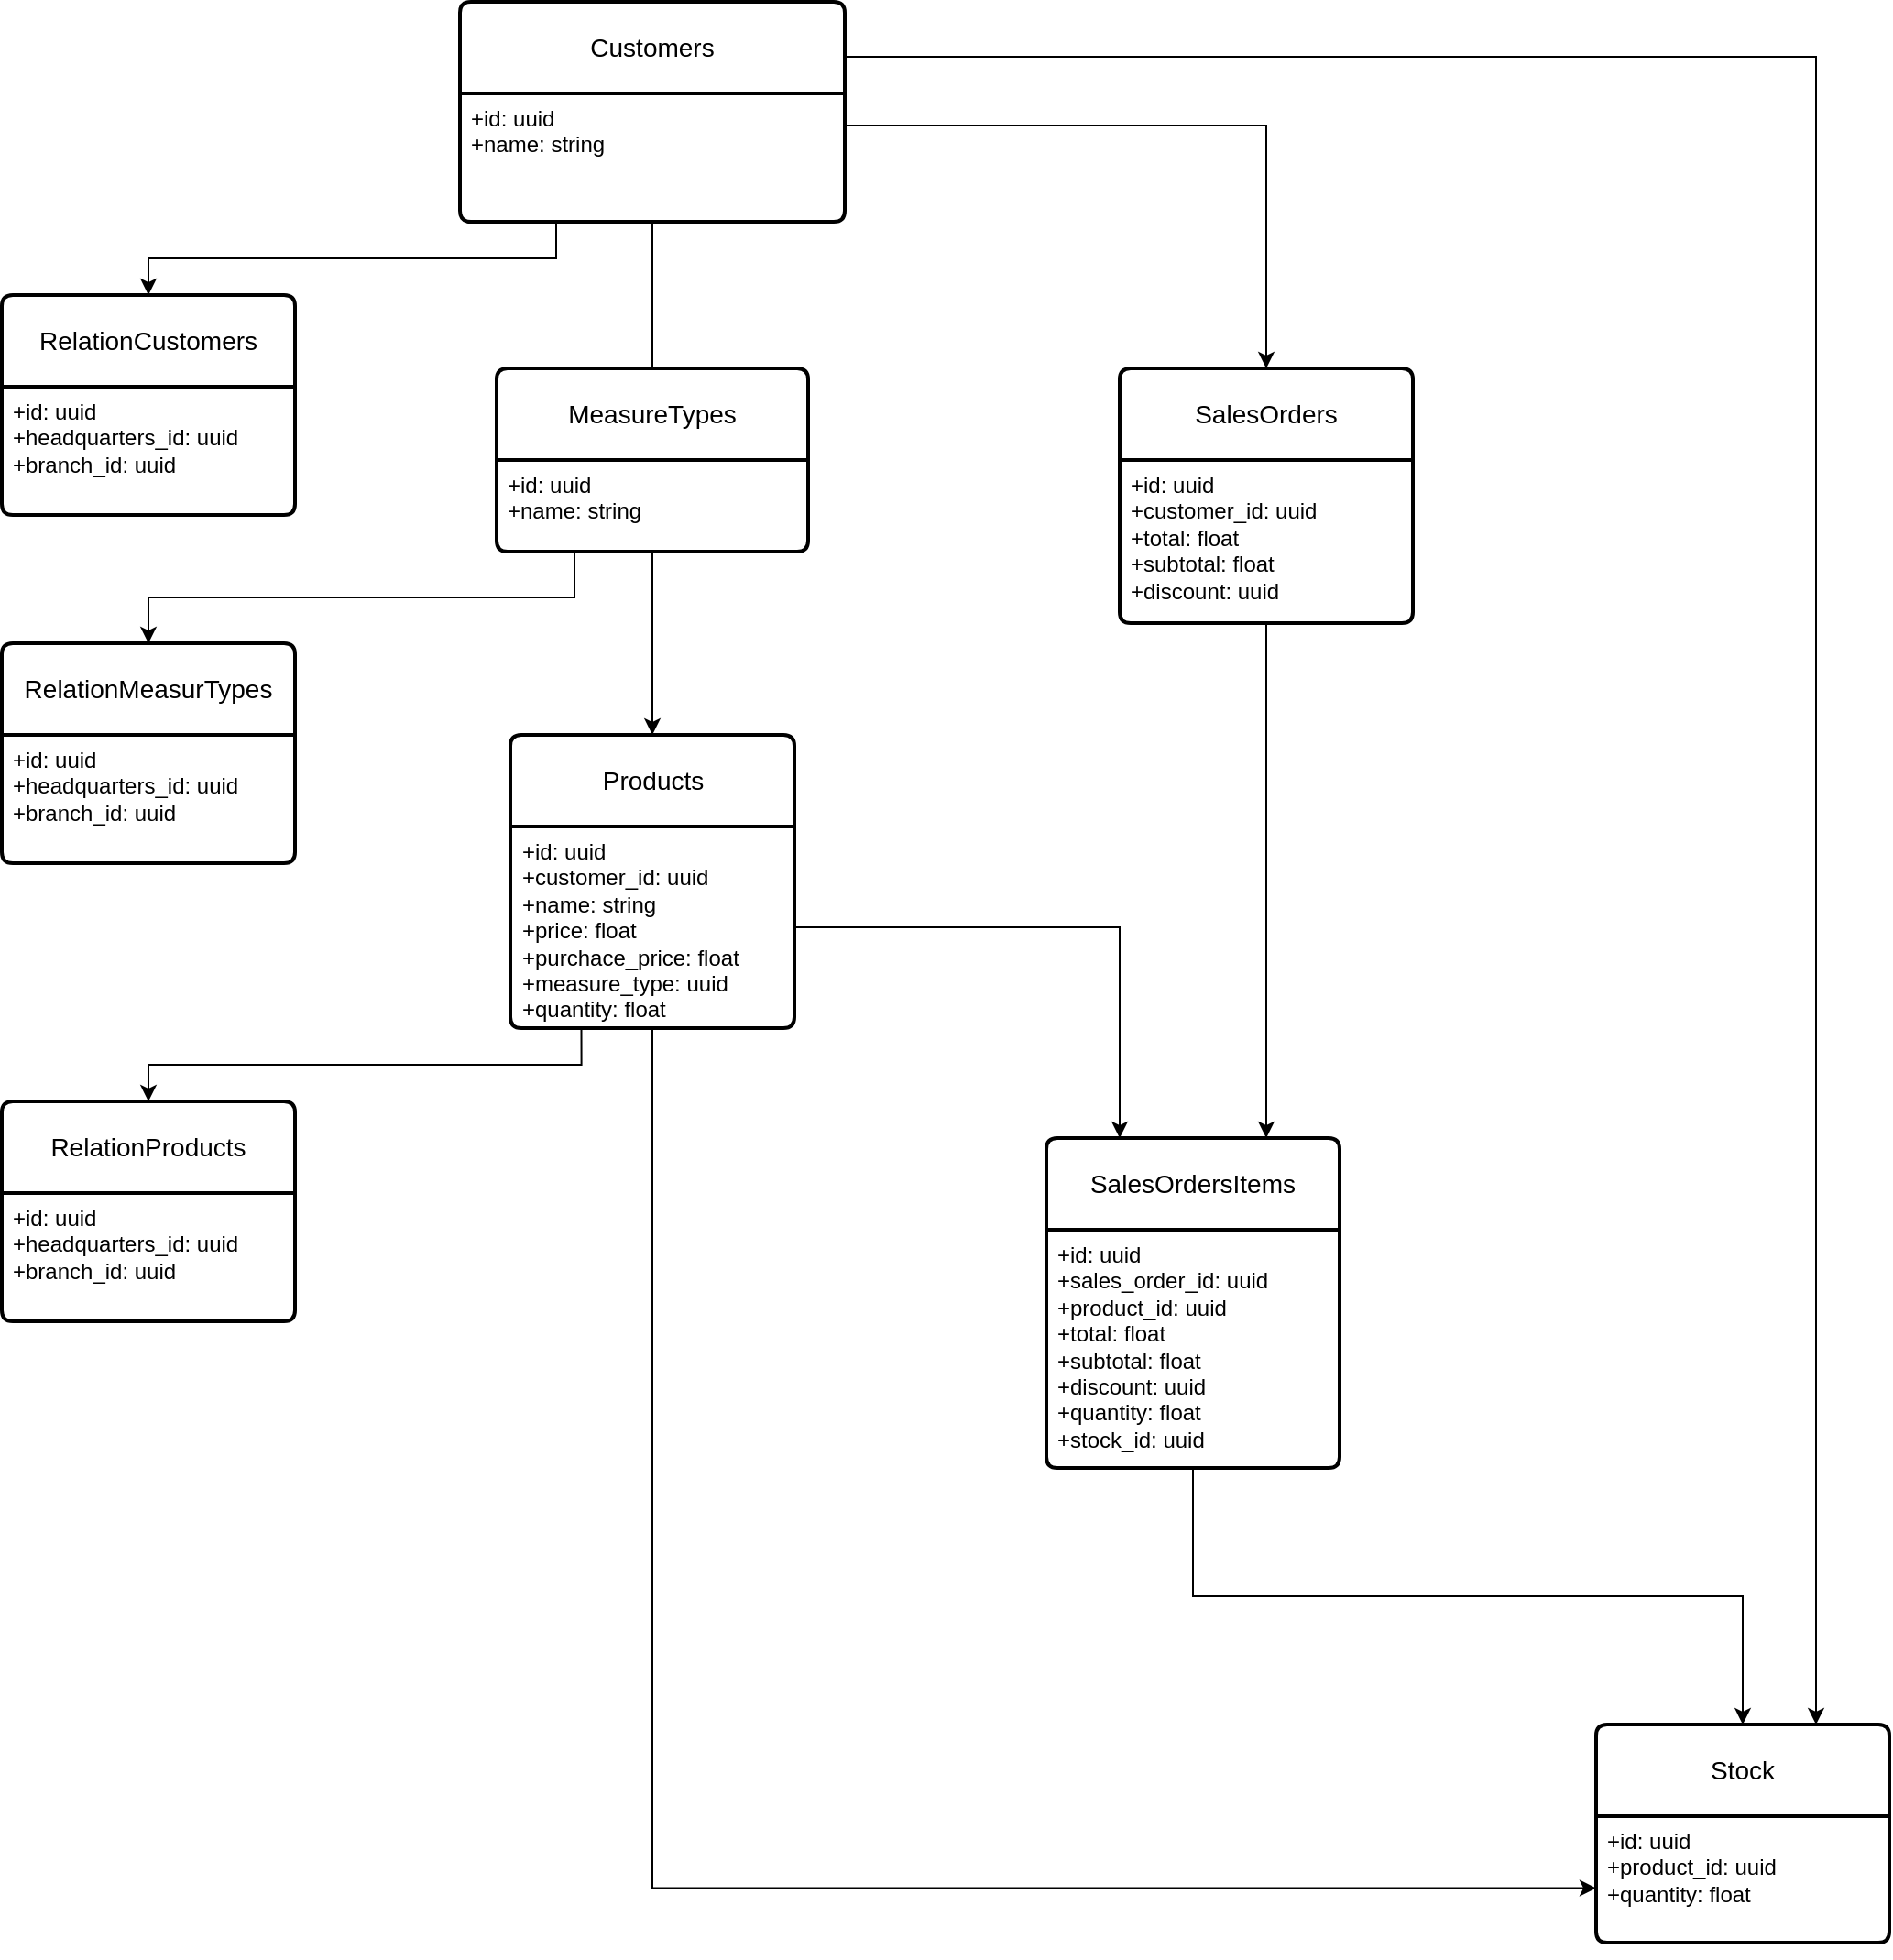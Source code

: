 <mxfile version="21.0.6" type="github">
  <diagram name="Page-1" id="nxwIT-kHE_l-Tn-R5DCq">
    <mxGraphModel dx="3056" dy="2325" grid="1" gridSize="10" guides="1" tooltips="1" connect="1" arrows="1" fold="1" page="1" pageScale="1" pageWidth="850" pageHeight="1100" math="0" shadow="0">
      <root>
        <mxCell id="0" />
        <mxCell id="1" parent="0" />
        <mxCell id="o6lEr-tVOUgCdZaqPOdw-71" style="edgeStyle=orthogonalEdgeStyle;rounded=0;orthogonalLoop=1;jettySize=auto;html=1;exitX=1;exitY=0.25;exitDx=0;exitDy=0;entryX=0.75;entryY=0;entryDx=0;entryDy=0;" edge="1" parent="1" source="o6lEr-tVOUgCdZaqPOdw-1" target="o6lEr-tVOUgCdZaqPOdw-50">
          <mxGeometry relative="1" as="geometry" />
        </mxCell>
        <mxCell id="o6lEr-tVOUgCdZaqPOdw-1" value="Customers" style="swimlane;childLayout=stackLayout;horizontal=1;startSize=50;horizontalStack=0;rounded=1;fontSize=14;fontStyle=0;strokeWidth=2;resizeParent=0;resizeLast=1;shadow=0;dashed=0;align=center;arcSize=4;whiteSpace=wrap;html=1;" vertex="1" parent="1">
          <mxGeometry x="250" y="-270" width="210" height="120" as="geometry">
            <mxRectangle x="90" y="50" width="110" height="50" as="alternateBounds" />
          </mxGeometry>
        </mxCell>
        <mxCell id="o6lEr-tVOUgCdZaqPOdw-2" value="+id: uuid&lt;br&gt;+name: string" style="align=left;strokeColor=none;fillColor=none;spacingLeft=4;fontSize=12;verticalAlign=top;resizable=0;rotatable=0;part=1;html=1;" vertex="1" parent="o6lEr-tVOUgCdZaqPOdw-1">
          <mxGeometry y="50" width="210" height="70" as="geometry" />
        </mxCell>
        <mxCell id="o6lEr-tVOUgCdZaqPOdw-3" value="RelationCustomers" style="swimlane;childLayout=stackLayout;horizontal=1;startSize=50;horizontalStack=0;rounded=1;fontSize=14;fontStyle=0;strokeWidth=2;resizeParent=0;resizeLast=1;shadow=0;dashed=0;align=center;arcSize=4;whiteSpace=wrap;html=1;" vertex="1" parent="1">
          <mxGeometry y="-110" width="160" height="120" as="geometry">
            <mxRectangle x="90" y="50" width="110" height="50" as="alternateBounds" />
          </mxGeometry>
        </mxCell>
        <mxCell id="o6lEr-tVOUgCdZaqPOdw-4" value="+id: uuid&lt;br&gt;+headquarters_id: uuid&lt;br&gt;+branch_id: uuid" style="align=left;strokeColor=none;fillColor=none;spacingLeft=4;fontSize=12;verticalAlign=top;resizable=0;rotatable=0;part=1;html=1;" vertex="1" parent="o6lEr-tVOUgCdZaqPOdw-3">
          <mxGeometry y="50" width="160" height="70" as="geometry" />
        </mxCell>
        <mxCell id="o6lEr-tVOUgCdZaqPOdw-7" value="Products" style="swimlane;childLayout=stackLayout;horizontal=1;startSize=50;horizontalStack=0;rounded=1;fontSize=14;fontStyle=0;strokeWidth=2;resizeParent=0;resizeLast=1;shadow=0;dashed=0;align=center;arcSize=4;whiteSpace=wrap;html=1;" vertex="1" parent="1">
          <mxGeometry x="277.5" y="130" width="155" height="160" as="geometry">
            <mxRectangle x="90" y="50" width="110" height="50" as="alternateBounds" />
          </mxGeometry>
        </mxCell>
        <mxCell id="o6lEr-tVOUgCdZaqPOdw-8" value="+id: uuid&lt;br&gt;+customer_id: uuid&lt;br&gt;+name: string&lt;br&gt;+price: float&lt;br&gt;+purchace_price: float&lt;br&gt;+measure_type: uuid&lt;br&gt;+quantity: float" style="align=left;strokeColor=none;fillColor=none;spacingLeft=4;fontSize=12;verticalAlign=top;resizable=0;rotatable=0;part=1;html=1;" vertex="1" parent="o6lEr-tVOUgCdZaqPOdw-7">
          <mxGeometry y="50" width="155" height="110" as="geometry" />
        </mxCell>
        <mxCell id="o6lEr-tVOUgCdZaqPOdw-17" style="edgeStyle=orthogonalEdgeStyle;rounded=0;orthogonalLoop=1;jettySize=auto;html=1;exitX=0.5;exitY=1;exitDx=0;exitDy=0;" edge="1" parent="o6lEr-tVOUgCdZaqPOdw-7" source="o6lEr-tVOUgCdZaqPOdw-8" target="o6lEr-tVOUgCdZaqPOdw-8">
          <mxGeometry relative="1" as="geometry" />
        </mxCell>
        <mxCell id="o6lEr-tVOUgCdZaqPOdw-9" style="edgeStyle=orthogonalEdgeStyle;rounded=0;orthogonalLoop=1;jettySize=auto;html=1;exitX=0.25;exitY=1;exitDx=0;exitDy=0;entryX=0.5;entryY=0;entryDx=0;entryDy=0;" edge="1" parent="1" source="o6lEr-tVOUgCdZaqPOdw-2" target="o6lEr-tVOUgCdZaqPOdw-3">
          <mxGeometry relative="1" as="geometry" />
        </mxCell>
        <mxCell id="o6lEr-tVOUgCdZaqPOdw-10" style="edgeStyle=orthogonalEdgeStyle;rounded=0;orthogonalLoop=1;jettySize=auto;html=1;entryX=0.5;entryY=0;entryDx=0;entryDy=0;startArrow=none;" edge="1" parent="1" source="o6lEr-tVOUgCdZaqPOdw-13" target="o6lEr-tVOUgCdZaqPOdw-7">
          <mxGeometry relative="1" as="geometry" />
        </mxCell>
        <mxCell id="o6lEr-tVOUgCdZaqPOdw-19" value="RelationProducts" style="swimlane;childLayout=stackLayout;horizontal=1;startSize=50;horizontalStack=0;rounded=1;fontSize=14;fontStyle=0;strokeWidth=2;resizeParent=0;resizeLast=1;shadow=0;dashed=0;align=center;arcSize=4;whiteSpace=wrap;html=1;" vertex="1" parent="1">
          <mxGeometry y="330" width="160" height="120" as="geometry">
            <mxRectangle x="90" y="50" width="110" height="50" as="alternateBounds" />
          </mxGeometry>
        </mxCell>
        <mxCell id="o6lEr-tVOUgCdZaqPOdw-20" value="+id: uuid&lt;br&gt;+headquarters_id: uuid&lt;br&gt;+branch_id: uuid" style="align=left;strokeColor=none;fillColor=none;spacingLeft=4;fontSize=12;verticalAlign=top;resizable=0;rotatable=0;part=1;html=1;" vertex="1" parent="o6lEr-tVOUgCdZaqPOdw-19">
          <mxGeometry y="50" width="160" height="70" as="geometry" />
        </mxCell>
        <mxCell id="o6lEr-tVOUgCdZaqPOdw-22" value="" style="edgeStyle=orthogonalEdgeStyle;rounded=0;orthogonalLoop=1;jettySize=auto;html=1;entryX=0.5;entryY=0;entryDx=0;entryDy=0;endArrow=none;" edge="1" parent="1" source="o6lEr-tVOUgCdZaqPOdw-2" target="o6lEr-tVOUgCdZaqPOdw-13">
          <mxGeometry relative="1" as="geometry">
            <mxPoint x="355" y="-50" as="sourcePoint" />
            <mxPoint x="355" y="111" as="targetPoint" />
          </mxGeometry>
        </mxCell>
        <mxCell id="o6lEr-tVOUgCdZaqPOdw-13" value="MeasureTypes" style="swimlane;childLayout=stackLayout;horizontal=1;startSize=50;horizontalStack=0;rounded=1;fontSize=14;fontStyle=0;strokeWidth=2;resizeParent=0;resizeLast=1;shadow=0;dashed=0;align=center;arcSize=4;whiteSpace=wrap;html=1;" vertex="1" parent="1">
          <mxGeometry x="270" y="-70" width="170" height="100" as="geometry">
            <mxRectangle x="90" y="50" width="110" height="50" as="alternateBounds" />
          </mxGeometry>
        </mxCell>
        <mxCell id="o6lEr-tVOUgCdZaqPOdw-14" value="+id: uuid&lt;br&gt;+name: string" style="align=left;strokeColor=none;fillColor=none;spacingLeft=4;fontSize=12;verticalAlign=top;resizable=0;rotatable=0;part=1;html=1;" vertex="1" parent="o6lEr-tVOUgCdZaqPOdw-13">
          <mxGeometry y="50" width="170" height="50" as="geometry" />
        </mxCell>
        <mxCell id="o6lEr-tVOUgCdZaqPOdw-23" value="RelationMeasurTypes" style="swimlane;childLayout=stackLayout;horizontal=1;startSize=50;horizontalStack=0;rounded=1;fontSize=14;fontStyle=0;strokeWidth=2;resizeParent=0;resizeLast=1;shadow=0;dashed=0;align=center;arcSize=4;whiteSpace=wrap;html=1;" vertex="1" parent="1">
          <mxGeometry y="80" width="160" height="120" as="geometry">
            <mxRectangle x="90" y="50" width="110" height="50" as="alternateBounds" />
          </mxGeometry>
        </mxCell>
        <mxCell id="o6lEr-tVOUgCdZaqPOdw-24" value="+id: uuid&lt;br&gt;+headquarters_id: uuid&lt;br&gt;+branch_id: uuid" style="align=left;strokeColor=none;fillColor=none;spacingLeft=4;fontSize=12;verticalAlign=top;resizable=0;rotatable=0;part=1;html=1;" vertex="1" parent="o6lEr-tVOUgCdZaqPOdw-23">
          <mxGeometry y="50" width="160" height="70" as="geometry" />
        </mxCell>
        <mxCell id="o6lEr-tVOUgCdZaqPOdw-25" style="edgeStyle=orthogonalEdgeStyle;rounded=0;orthogonalLoop=1;jettySize=auto;html=1;exitX=0.25;exitY=1;exitDx=0;exitDy=0;entryX=0.5;entryY=0;entryDx=0;entryDy=0;" edge="1" parent="1" source="o6lEr-tVOUgCdZaqPOdw-14" target="o6lEr-tVOUgCdZaqPOdw-23">
          <mxGeometry relative="1" as="geometry" />
        </mxCell>
        <mxCell id="o6lEr-tVOUgCdZaqPOdw-27" style="edgeStyle=orthogonalEdgeStyle;rounded=0;orthogonalLoop=1;jettySize=auto;html=1;exitX=0.25;exitY=1;exitDx=0;exitDy=0;" edge="1" parent="1" source="o6lEr-tVOUgCdZaqPOdw-8" target="o6lEr-tVOUgCdZaqPOdw-19">
          <mxGeometry relative="1" as="geometry" />
        </mxCell>
        <mxCell id="o6lEr-tVOUgCdZaqPOdw-36" value="SalesOrders" style="swimlane;childLayout=stackLayout;horizontal=1;startSize=50;horizontalStack=0;rounded=1;fontSize=14;fontStyle=0;strokeWidth=2;resizeParent=0;resizeLast=1;shadow=0;dashed=0;align=center;arcSize=4;whiteSpace=wrap;html=1;" vertex="1" parent="1">
          <mxGeometry x="610" y="-70" width="160" height="139" as="geometry">
            <mxRectangle x="90" y="50" width="110" height="50" as="alternateBounds" />
          </mxGeometry>
        </mxCell>
        <mxCell id="o6lEr-tVOUgCdZaqPOdw-37" value="+id: uuid&lt;br&gt;+customer_id: uuid&lt;br&gt;+total: float&lt;br&gt;+subtotal: float&lt;br&gt;+discount: uuid&lt;br&gt;" style="align=left;strokeColor=none;fillColor=none;spacingLeft=4;fontSize=12;verticalAlign=top;resizable=0;rotatable=0;part=1;html=1;" vertex="1" parent="o6lEr-tVOUgCdZaqPOdw-36">
          <mxGeometry y="50" width="160" height="89" as="geometry" />
        </mxCell>
        <mxCell id="o6lEr-tVOUgCdZaqPOdw-38" style="edgeStyle=orthogonalEdgeStyle;rounded=0;orthogonalLoop=1;jettySize=auto;html=1;exitX=0.5;exitY=1;exitDx=0;exitDy=0;" edge="1" parent="o6lEr-tVOUgCdZaqPOdw-36" source="o6lEr-tVOUgCdZaqPOdw-37" target="o6lEr-tVOUgCdZaqPOdw-37">
          <mxGeometry relative="1" as="geometry" />
        </mxCell>
        <mxCell id="o6lEr-tVOUgCdZaqPOdw-41" value="SalesOrdersItems" style="swimlane;childLayout=stackLayout;horizontal=1;startSize=50;horizontalStack=0;rounded=1;fontSize=14;fontStyle=0;strokeWidth=2;resizeParent=0;resizeLast=1;shadow=0;dashed=0;align=center;arcSize=4;whiteSpace=wrap;html=1;" vertex="1" parent="1">
          <mxGeometry x="570" y="350" width="160" height="180" as="geometry">
            <mxRectangle x="90" y="50" width="110" height="50" as="alternateBounds" />
          </mxGeometry>
        </mxCell>
        <mxCell id="o6lEr-tVOUgCdZaqPOdw-42" value="+id: uuid&lt;br&gt;+sales_order_id: uuid&lt;br&gt;+product_id: uuid&lt;br&gt;+total: float&lt;br&gt;+subtotal: float&lt;br&gt;+discount: uuid&lt;br&gt;+quantity: float&lt;br&gt;+stock_id: uuid" style="align=left;strokeColor=none;fillColor=none;spacingLeft=4;fontSize=12;verticalAlign=top;resizable=0;rotatable=0;part=1;html=1;" vertex="1" parent="o6lEr-tVOUgCdZaqPOdw-41">
          <mxGeometry y="50" width="160" height="130" as="geometry" />
        </mxCell>
        <mxCell id="o6lEr-tVOUgCdZaqPOdw-43" style="edgeStyle=orthogonalEdgeStyle;rounded=0;orthogonalLoop=1;jettySize=auto;html=1;exitX=0.5;exitY=1;exitDx=0;exitDy=0;" edge="1" parent="o6lEr-tVOUgCdZaqPOdw-41" source="o6lEr-tVOUgCdZaqPOdw-42" target="o6lEr-tVOUgCdZaqPOdw-42">
          <mxGeometry relative="1" as="geometry" />
        </mxCell>
        <mxCell id="o6lEr-tVOUgCdZaqPOdw-49" style="edgeStyle=orthogonalEdgeStyle;rounded=0;orthogonalLoop=1;jettySize=auto;html=1;exitX=1;exitY=0.25;exitDx=0;exitDy=0;entryX=0.5;entryY=0;entryDx=0;entryDy=0;" edge="1" parent="1" source="o6lEr-tVOUgCdZaqPOdw-2" target="o6lEr-tVOUgCdZaqPOdw-36">
          <mxGeometry relative="1" as="geometry" />
        </mxCell>
        <mxCell id="o6lEr-tVOUgCdZaqPOdw-50" value="Stock" style="swimlane;childLayout=stackLayout;horizontal=1;startSize=50;horizontalStack=0;rounded=1;fontSize=14;fontStyle=0;strokeWidth=2;resizeParent=0;resizeLast=1;shadow=0;dashed=0;align=center;arcSize=4;whiteSpace=wrap;html=1;" vertex="1" parent="1">
          <mxGeometry x="870" y="670" width="160" height="119" as="geometry">
            <mxRectangle x="90" y="50" width="110" height="50" as="alternateBounds" />
          </mxGeometry>
        </mxCell>
        <mxCell id="o6lEr-tVOUgCdZaqPOdw-51" value="+id: uuid&lt;br&gt;+product_id: uuid&lt;br&gt;+quantity: float&lt;br&gt;" style="align=left;strokeColor=none;fillColor=none;spacingLeft=4;fontSize=12;verticalAlign=top;resizable=0;rotatable=0;part=1;html=1;" vertex="1" parent="o6lEr-tVOUgCdZaqPOdw-50">
          <mxGeometry y="50" width="160" height="69" as="geometry" />
        </mxCell>
        <mxCell id="o6lEr-tVOUgCdZaqPOdw-52" style="edgeStyle=orthogonalEdgeStyle;rounded=0;orthogonalLoop=1;jettySize=auto;html=1;exitX=0.5;exitY=1;exitDx=0;exitDy=0;" edge="1" parent="o6lEr-tVOUgCdZaqPOdw-50" source="o6lEr-tVOUgCdZaqPOdw-51" target="o6lEr-tVOUgCdZaqPOdw-51">
          <mxGeometry relative="1" as="geometry" />
        </mxCell>
        <mxCell id="o6lEr-tVOUgCdZaqPOdw-60" style="edgeStyle=orthogonalEdgeStyle;rounded=0;orthogonalLoop=1;jettySize=auto;html=1;exitX=1;exitY=0.5;exitDx=0;exitDy=0;entryX=0.25;entryY=0;entryDx=0;entryDy=0;" edge="1" parent="1" source="o6lEr-tVOUgCdZaqPOdw-8" target="o6lEr-tVOUgCdZaqPOdw-41">
          <mxGeometry relative="1" as="geometry" />
        </mxCell>
        <mxCell id="o6lEr-tVOUgCdZaqPOdw-65" style="edgeStyle=orthogonalEdgeStyle;rounded=0;orthogonalLoop=1;jettySize=auto;html=1;exitX=0.5;exitY=1;exitDx=0;exitDy=0;entryX=0;entryY=0.75;entryDx=0;entryDy=0;" edge="1" parent="1" source="o6lEr-tVOUgCdZaqPOdw-8" target="o6lEr-tVOUgCdZaqPOdw-50">
          <mxGeometry relative="1" as="geometry" />
        </mxCell>
        <mxCell id="o6lEr-tVOUgCdZaqPOdw-66" style="edgeStyle=orthogonalEdgeStyle;rounded=0;orthogonalLoop=1;jettySize=auto;html=1;exitX=0.5;exitY=1;exitDx=0;exitDy=0;entryX=0.5;entryY=0;entryDx=0;entryDy=0;" edge="1" parent="1" source="o6lEr-tVOUgCdZaqPOdw-42" target="o6lEr-tVOUgCdZaqPOdw-50">
          <mxGeometry relative="1" as="geometry" />
        </mxCell>
        <mxCell id="o6lEr-tVOUgCdZaqPOdw-67" style="edgeStyle=orthogonalEdgeStyle;rounded=0;orthogonalLoop=1;jettySize=auto;html=1;exitX=0.5;exitY=1;exitDx=0;exitDy=0;entryX=0.75;entryY=0;entryDx=0;entryDy=0;" edge="1" parent="1" source="o6lEr-tVOUgCdZaqPOdw-37" target="o6lEr-tVOUgCdZaqPOdw-41">
          <mxGeometry relative="1" as="geometry" />
        </mxCell>
      </root>
    </mxGraphModel>
  </diagram>
</mxfile>
